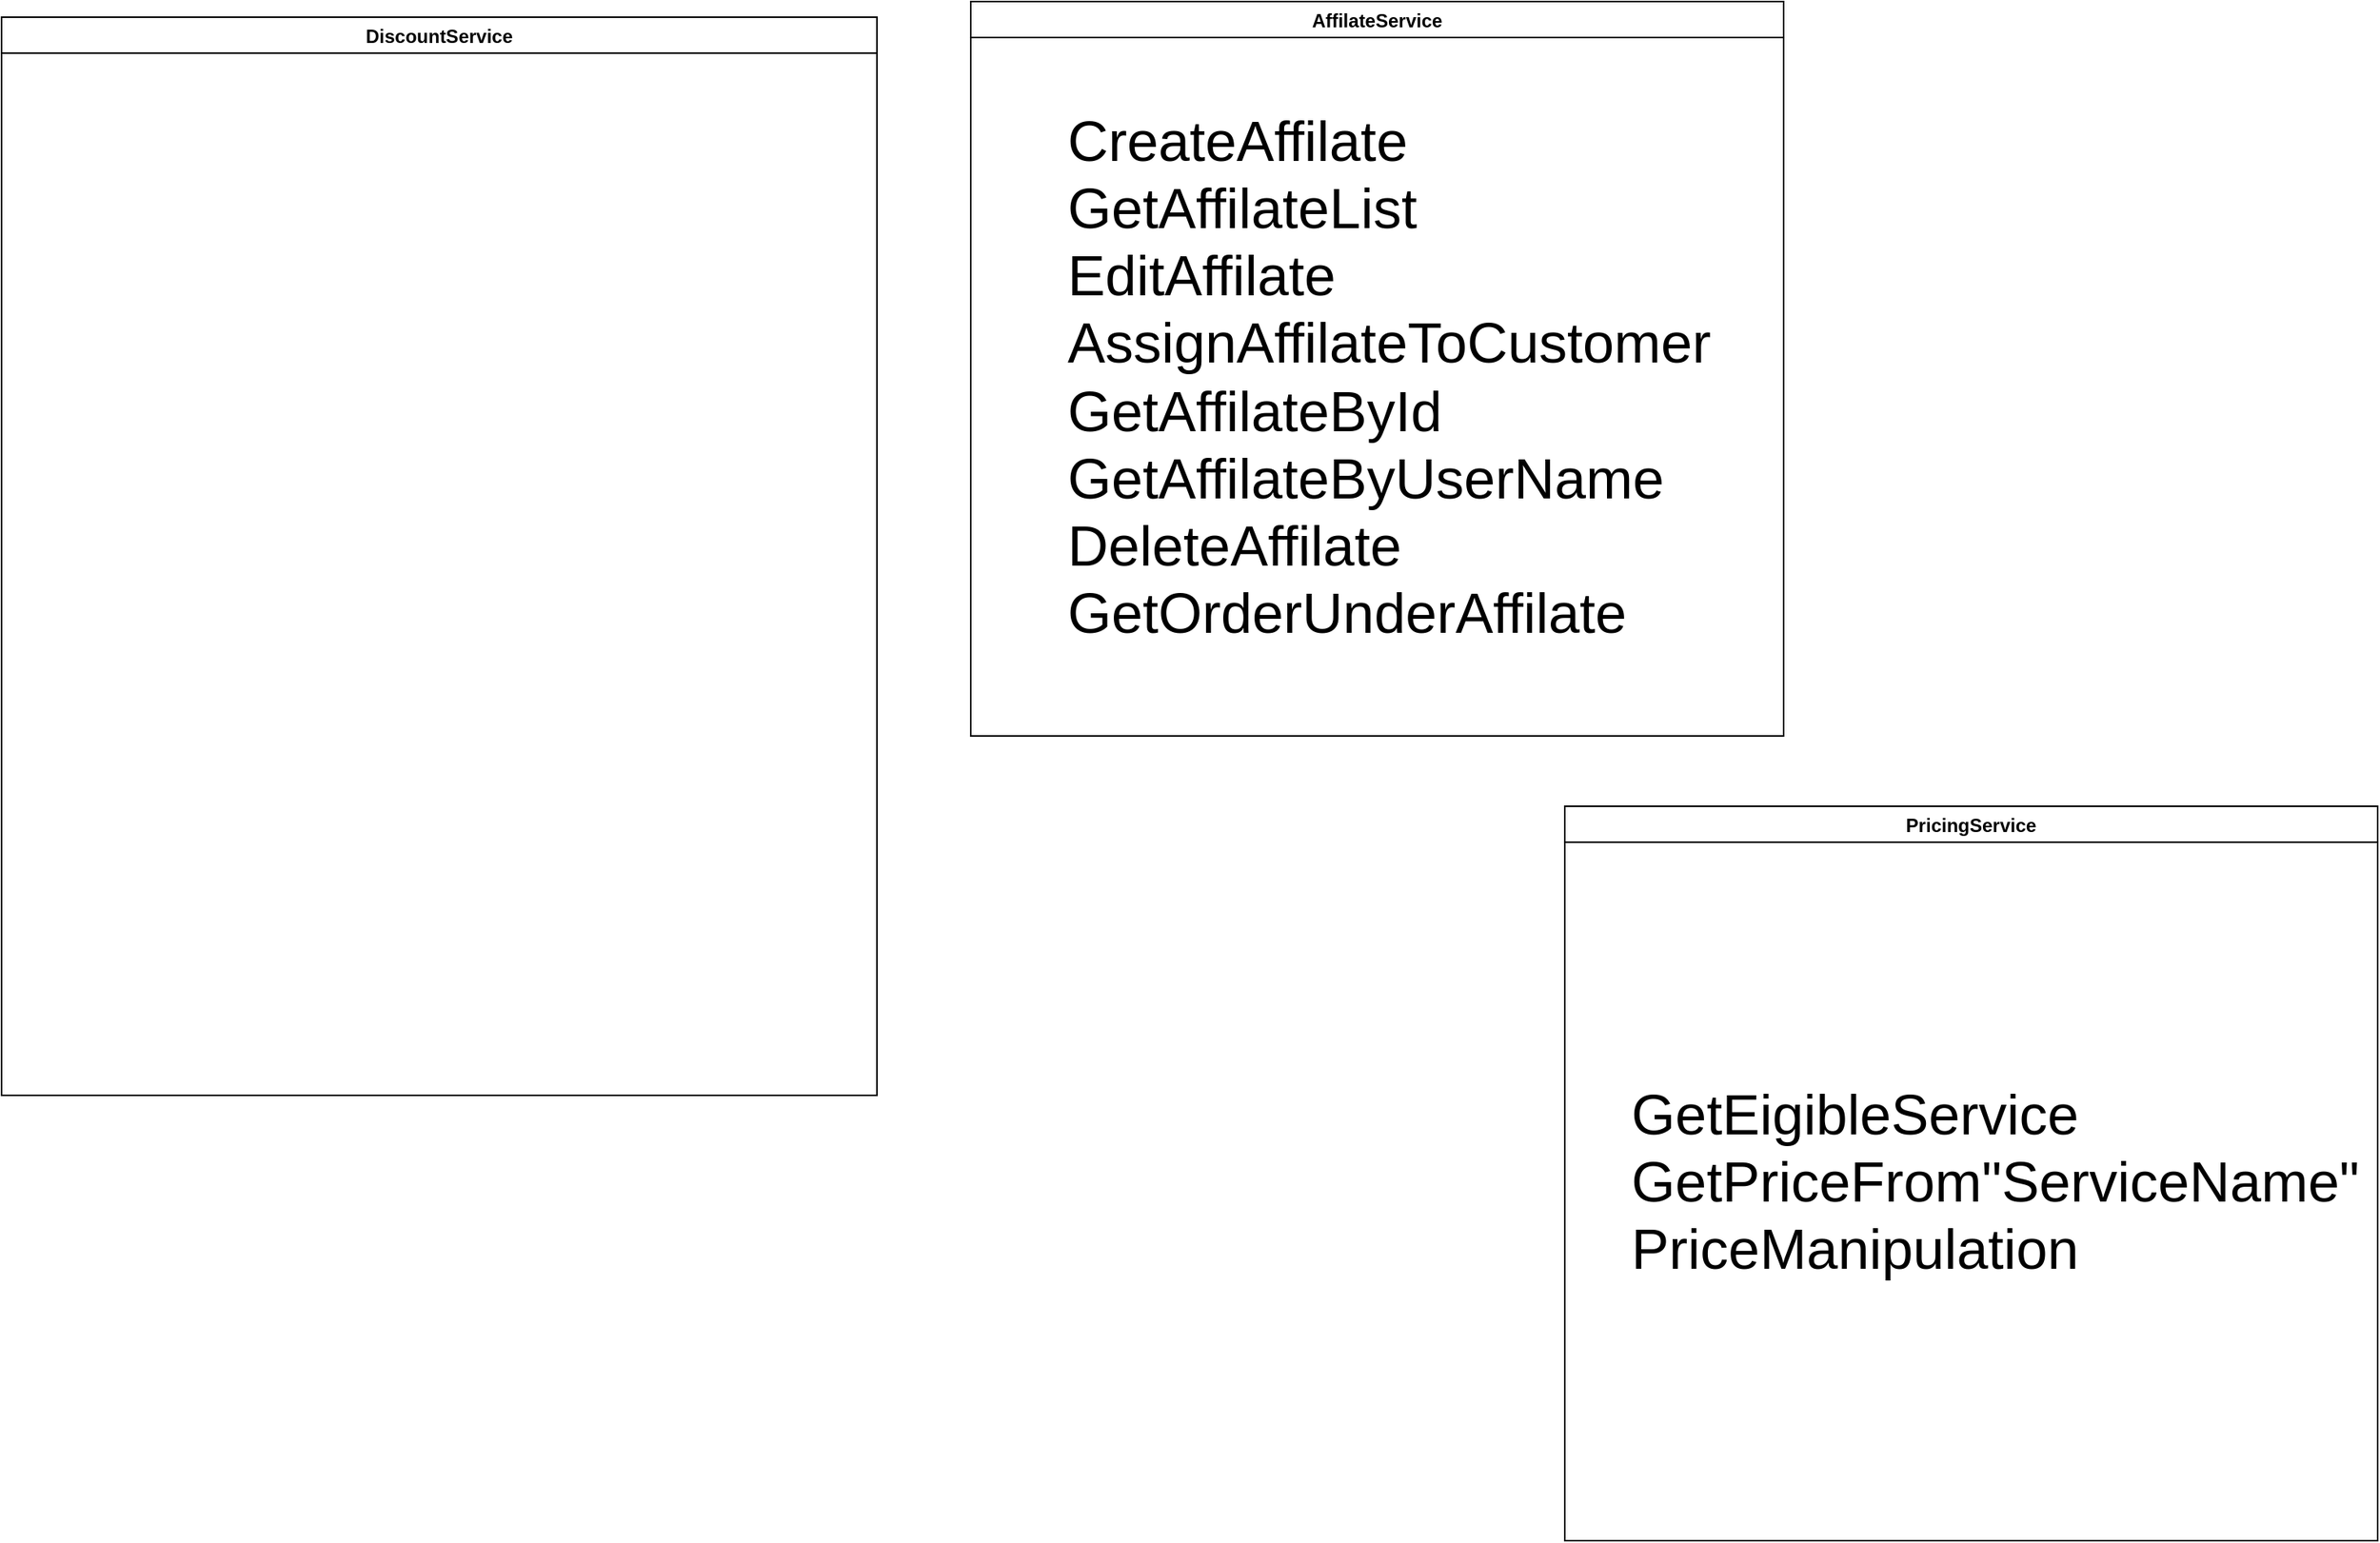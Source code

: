 <mxfile>
    <diagram id="tgnX6njgTuQziLs_TpqI" name="Page-1">
        <mxGraphModel dx="2324" dy="1134" grid="1" gridSize="10" guides="1" tooltips="1" connect="1" arrows="1" fold="1" page="1" pageScale="1" pageWidth="1654" pageHeight="1169" math="0" shadow="0">
            <root>
                <mxCell id="0"/>
                <mxCell id="1" parent="0"/>
                <mxCell id="2" value="DiscountService" style="swimlane;" vertex="1" parent="1">
                    <mxGeometry x="40" y="80" width="560" height="690" as="geometry"/>
                </mxCell>
                <mxCell id="3" value="&lt;table border=&quot;0&quot; cellpadding=&quot;0&quot; cellspacing=&quot;0&quot; dir=&quot;RTL&quot; width=&quot;229&quot; style=&quot;border-collapse: collapse ; width: 172pt ; font-size: 36px&quot;&gt; &lt;colgroup&gt;&lt;col width=&quot;229&quot; style=&quot;width: 172pt&quot;&gt;&lt;/colgroup&gt; &lt;tbody&gt;&lt;tr style=&quot;height: 13.2pt&quot;&gt;  &lt;td height=&quot;18&quot; class=&quot;xl65&quot; dir=&quot;LTR&quot; align=&quot;left&quot; width=&quot;229&quot; style=&quot;height: 13.2pt ; width: 172pt&quot;&gt;&lt;font style=&quot;font-size: 36px&quot;&gt;&lt;font color=&quot;#ffffff&quot; style=&quot;font-size: 36px&quot;&gt;CreateDiscount&lt;/font&gt;&lt;br&gt;&lt;/font&gt;&lt;/td&gt; &lt;/tr&gt; &lt;tr style=&quot;height: 13.2pt&quot;&gt;  &lt;td height=&quot;18&quot; class=&quot;xl65&quot; dir=&quot;LTR&quot; align=&quot;left&quot; style=&quot;height: 13.2pt&quot;&gt;&lt;font color=&quot;#ffffff&quot; style=&quot;font-size: 36px&quot;&gt;CanApplyDiscountToOrder&lt;/font&gt;&lt;/td&gt;&lt;/tr&gt;&lt;tr style=&quot;height: 13.2pt&quot;&gt;&lt;td height=&quot;18&quot; class=&quot;xl65&quot; dir=&quot;LTR&quot; align=&quot;left&quot; style=&quot;height: 13.2pt&quot;&gt;&lt;font style=&quot;font-size: 36px&quot; color=&quot;#ffffff&quot;&gt;EditDiscount&lt;/font&gt;&lt;/td&gt; &lt;/tr&gt; &lt;tr style=&quot;height: 13.2pt&quot;&gt;  &lt;td height=&quot;18&quot; class=&quot;xl65&quot; dir=&quot;LTR&quot; align=&quot;left&quot; style=&quot;height: 13.2pt&quot;&gt;&lt;font color=&quot;#ffffff&quot; style=&quot;font-size: 36px&quot;&gt;GetDiscountById&lt;/font&gt;&lt;/td&gt;&lt;/tr&gt;&lt;tr style=&quot;height: 13.2pt&quot;&gt;&lt;td height=&quot;18&quot; class=&quot;xl65&quot; dir=&quot;LTR&quot; align=&quot;left&quot; style=&quot;height: 13.2pt&quot;&gt;&lt;font color=&quot;#ffffff&quot; style=&quot;font-size: 36px&quot;&gt;GetAllDiscounts&lt;/font&gt;&lt;/td&gt;&lt;/tr&gt;&lt;tr style=&quot;height: 13.2pt&quot;&gt;&lt;td height=&quot;18&quot; class=&quot;xl65&quot; dir=&quot;LTR&quot; align=&quot;left&quot; style=&quot;height: 13.2pt&quot;&gt;&lt;font style=&quot;font-size: 36px&quot; color=&quot;#ffffff&quot;&gt;UpdateDiscount&lt;/font&gt;&lt;/td&gt; &lt;/tr&gt; &lt;tr style=&quot;height: 13.2pt&quot;&gt;  &lt;td height=&quot;18&quot; class=&quot;xl65&quot; dir=&quot;LTR&quot; align=&quot;left&quot; style=&quot;height: 13.2pt&quot;&gt;&lt;font style=&quot;font-size: 36px&quot;&gt;&lt;font color=&quot;#ffffff&quot; style=&quot;font-size: 36px&quot;&gt;GetDiscountUsageHistoryById&lt;/font&gt;&lt;br&gt;&lt;/font&gt;&lt;/td&gt; &lt;/tr&gt; &lt;tr style=&quot;height: 13.2pt&quot;&gt;  &lt;td height=&quot;18&quot; class=&quot;xl65&quot; dir=&quot;LTR&quot; align=&quot;left&quot; style=&quot;height: 13.2pt&quot;&gt;&lt;font style=&quot;font-size: 36px&quot;&gt;&lt;font color=&quot;#ffffff&quot; style=&quot;font-size: 36px&quot;&gt;GetAllDiscountUsageHistory&lt;/font&gt;&lt;br&gt;&lt;/font&gt;&lt;/td&gt; &lt;/tr&gt; &lt;tr style=&quot;height: 13.2pt&quot;&gt;  &lt;td height=&quot;18&quot; class=&quot;xl65&quot; dir=&quot;LTR&quot; align=&quot;left&quot; style=&quot;height: 13.2pt&quot;&gt;&lt;font style=&quot;font-size: 36px&quot;&gt;&lt;font color=&quot;#ffffff&quot; style=&quot;font-size: 36px&quot;&gt;InsertDiscountUsageHistory&lt;/font&gt;&lt;br&gt;&lt;/font&gt;&lt;/td&gt; &lt;/tr&gt; &lt;tr style=&quot;height: 13.2pt&quot;&gt;  &lt;td height=&quot;18&quot; class=&quot;xl65&quot; dir=&quot;LTR&quot; align=&quot;left&quot; style=&quot;height: 13.2pt&quot;&gt;&lt;font style=&quot;font-size: 36px&quot;&gt;&lt;font color=&quot;#ffffff&quot; style=&quot;font-size: 36px&quot;&gt;DeleteDiscountUsageHistory&lt;/font&gt;&lt;br&gt;&lt;/font&gt;&lt;/td&gt; &lt;/tr&gt; &lt;tr style=&quot;height: 13.2pt&quot;&gt;  &lt;td height=&quot;18&quot; class=&quot;xl65&quot; dir=&quot;LTR&quot; align=&quot;left&quot; style=&quot;height: 13.2pt&quot;&gt;&lt;font style=&quot;font-size: 36px&quot;&gt;&lt;font color=&quot;#ffffff&quot; style=&quot;font-size: 36px&quot;&gt;SetdiscountLimitation&lt;/font&gt;&lt;br&gt;&lt;/font&gt;&lt;/td&gt; &lt;/tr&gt; &lt;tr style=&quot;height: 13.2pt&quot;&gt;  &lt;td height=&quot;18&quot; class=&quot;xl65&quot; dir=&quot;LTR&quot; align=&quot;left&quot; style=&quot;height: 13.2pt&quot;&gt;&lt;font style=&quot;font-size: 36px&quot;&gt;&lt;br&gt;&lt;/font&gt;&lt;/td&gt;&lt;/tr&gt;&lt;/tbody&gt;&lt;/table&gt;" style="text;html=1;align=center;verticalAlign=middle;resizable=0;points=[];autosize=1;strokeColor=none;fillColor=none;perimeterSpacing=1;" vertex="1" parent="2">
                    <mxGeometry x="10" y="220" width="500" height="220" as="geometry"/>
                </mxCell>
                <mxCell id="4" value="AffilateService" style="swimlane;" vertex="1" parent="1">
                    <mxGeometry x="660" y="70" width="520" height="470" as="geometry"/>
                </mxCell>
                <mxCell id="6" value="CreateAffilate&lt;br&gt;GetAffilateList&lt;br&gt;EditAffilate&lt;br&gt;AssignAffilateToCustomer&lt;br&gt;GetAffilateById&lt;br&gt;GetAffilateByUserName&lt;br&gt;DeleteAffilate&lt;br&gt;GetOrderUnderAffilate" style="text;html=1;align=left;verticalAlign=middle;resizable=0;points=[];autosize=1;strokeColor=none;fillColor=none;fontSize=36;" vertex="1" parent="4">
                    <mxGeometry x="60" y="70" width="430" height="340" as="geometry"/>
                </mxCell>
                <mxCell id="7" value="PricingService" style="swimlane;" vertex="1" parent="1">
                    <mxGeometry x="1040" y="585" width="520" height="470" as="geometry"/>
                </mxCell>
                <mxCell id="8" value="&lt;div style=&quot;text-align: left&quot;&gt;&lt;span&gt;GetEigibleService&lt;/span&gt;&lt;/div&gt;&lt;div style=&quot;text-align: left&quot;&gt;&lt;span&gt;GetPriceFrom&quot;ServiceName&quot;&lt;/span&gt;&lt;/div&gt;&lt;div style=&quot;text-align: left&quot;&gt;&lt;span&gt;PriceManipulation&lt;/span&gt;&lt;/div&gt;" style="text;html=1;align=center;verticalAlign=middle;resizable=0;points=[];autosize=1;strokeColor=none;fillColor=none;fontSize=36;" vertex="1" parent="7">
                    <mxGeometry x="35" y="175" width="480" height="130" as="geometry"/>
                </mxCell>
            </root>
        </mxGraphModel>
    </diagram>
</mxfile>